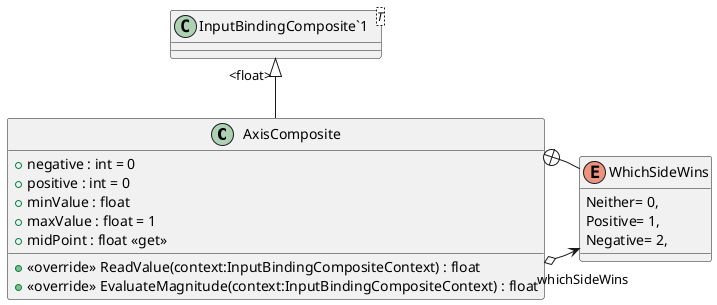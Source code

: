 @startuml
class AxisComposite {
    + negative : int = 0
    + positive : int = 0
    + minValue : float
    + maxValue : float = 1
    + midPoint : float <<get>>
    + <<override>> ReadValue(context:InputBindingCompositeContext) : float
    + <<override>> EvaluateMagnitude(context:InputBindingCompositeContext) : float
}
class "InputBindingComposite`1"<T> {
}
enum WhichSideWins {
    Neither= 0,
    Positive= 1,
    Negative= 2,
}
"InputBindingComposite`1" "<float>" <|-- AxisComposite
AxisComposite o-> "whichSideWins" WhichSideWins
AxisComposite +-- WhichSideWins
@enduml
